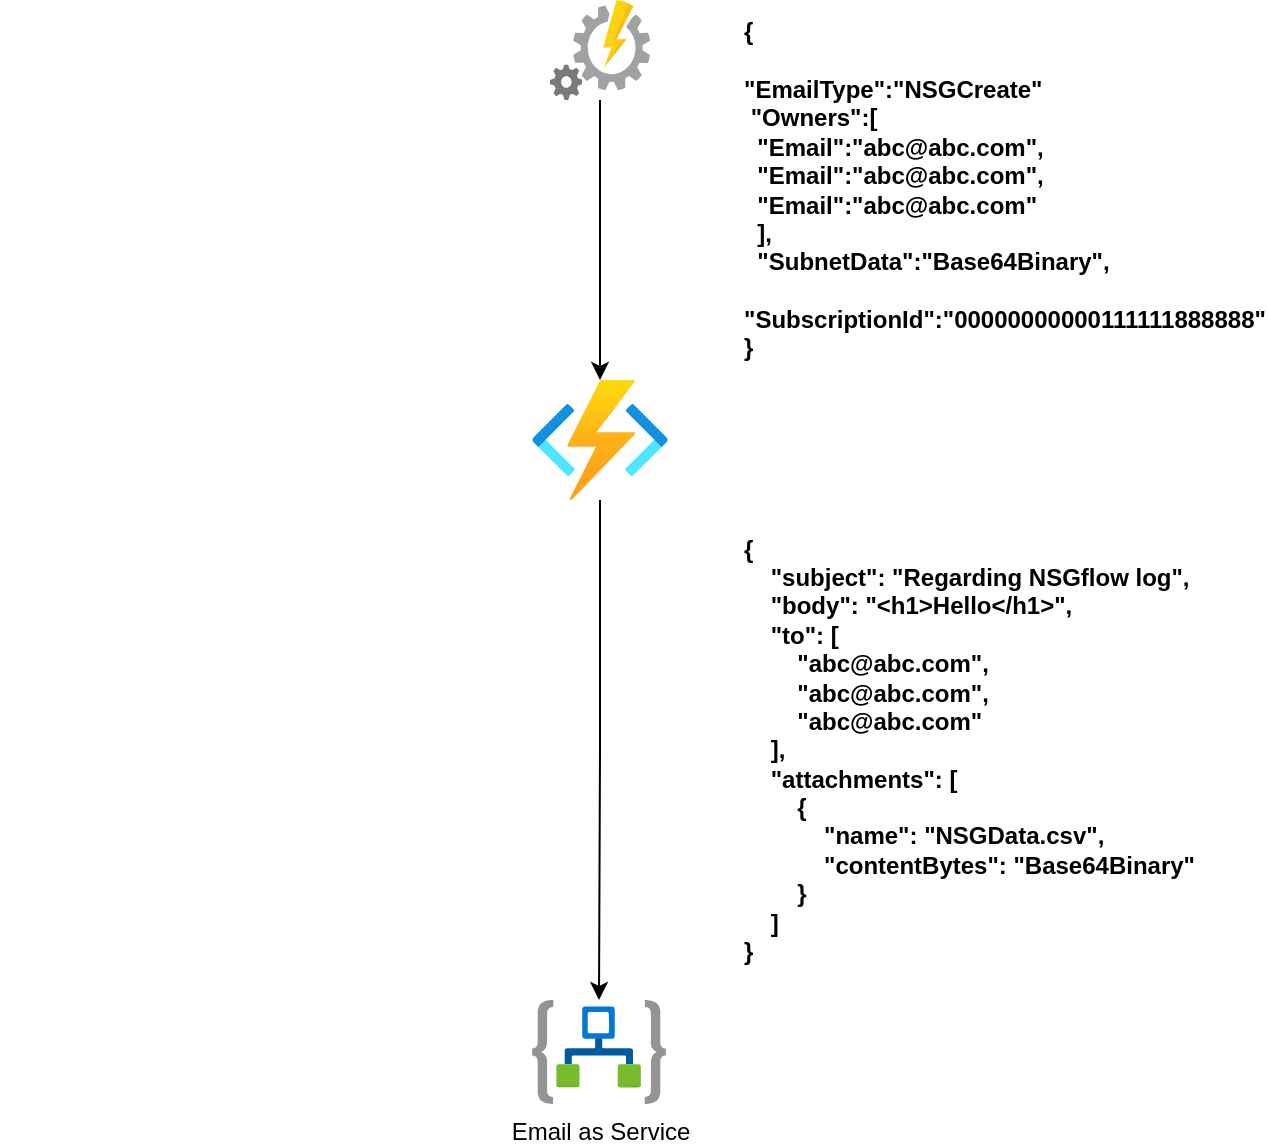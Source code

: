 <mxfile version="16.2.7" type="github">
  <diagram id="b_3Y4n0Fx20K8rA3rYmT" name="Page-1">
    <mxGraphModel dx="1038" dy="579" grid="1" gridSize="10" guides="1" tooltips="1" connect="1" arrows="1" fold="1" page="1" pageScale="1" pageWidth="850" pageHeight="1100" math="0" shadow="0">
      <root>
        <mxCell id="0" />
        <mxCell id="1" parent="0" />
        <mxCell id="GDKoYZEvUpjFV9IZn4DJ-7" style="edgeStyle=orthogonalEdgeStyle;rounded=0;orthogonalLoop=1;jettySize=auto;html=1;" edge="1" parent="1" source="GDKoYZEvUpjFV9IZn4DJ-1" target="GDKoYZEvUpjFV9IZn4DJ-6">
          <mxGeometry relative="1" as="geometry" />
        </mxCell>
        <mxCell id="GDKoYZEvUpjFV9IZn4DJ-1" value="" style="aspect=fixed;html=1;points=[];align=center;image;fontSize=12;image=img/lib/azure2/compute/Function_Apps.svg;" vertex="1" parent="1">
          <mxGeometry x="366" y="240" width="68" height="60" as="geometry" />
        </mxCell>
        <mxCell id="GDKoYZEvUpjFV9IZn4DJ-8" style="edgeStyle=orthogonalEdgeStyle;rounded=0;orthogonalLoop=1;jettySize=auto;html=1;" edge="1" parent="1" source="GDKoYZEvUpjFV9IZn4DJ-2" target="GDKoYZEvUpjFV9IZn4DJ-1">
          <mxGeometry relative="1" as="geometry" />
        </mxCell>
        <mxCell id="GDKoYZEvUpjFV9IZn4DJ-2" value="" style="sketch=0;aspect=fixed;html=1;points=[];align=center;image;fontSize=12;image=img/lib/mscae/Automation.svg;" vertex="1" parent="1">
          <mxGeometry x="375" y="50" width="50" height="50" as="geometry" />
        </mxCell>
        <mxCell id="GDKoYZEvUpjFV9IZn4DJ-5" value="&lt;div&gt;{&lt;/div&gt;&lt;div&gt;&amp;nbsp;&lt;/div&gt;&lt;div&gt;&quot;EmailType&quot;:&quot;NSGCreate&quot;&lt;/div&gt;&lt;div&gt;&amp;nbsp;&quot;Owners&quot;:[&lt;/div&gt;&lt;div&gt;&amp;nbsp; &quot;Email&quot;:&quot;abc@abc.com&quot;,&lt;/div&gt;&lt;div&gt;&amp;nbsp; &quot;Email&quot;:&quot;abc@abc.com&quot;,&lt;/div&gt;&lt;div&gt;&amp;nbsp; &quot;Email&quot;:&quot;abc@abc.com&quot;&lt;/div&gt;&lt;div&gt;&amp;nbsp; ],&lt;/div&gt;&lt;div&gt;&amp;nbsp; &quot;SubnetData&quot;:&quot;Base64Binary&quot;,&lt;/div&gt;&lt;div&gt;&amp;nbsp; &quot;SubscriptionId&quot;:&quot;00000000000111111888888&quot;&lt;/div&gt;&lt;div&gt;}&lt;/div&gt;" style="text;html=1;strokeColor=none;fillColor=none;align=left;verticalAlign=middle;whiteSpace=wrap;rounded=0;labelPosition=right;verticalLabelPosition=middle;fontStyle=1" vertex="1" parent="1">
          <mxGeometry x="410" y="130" width="60" height="30" as="geometry" />
        </mxCell>
        <mxCell id="GDKoYZEvUpjFV9IZn4DJ-6" value="Email as Service" style="aspect=fixed;html=1;points=[];align=center;image;fontSize=12;image=img/lib/azure2/integration/Logic_Apps.svg;" vertex="1" parent="1">
          <mxGeometry x="366" y="550" width="67" height="52" as="geometry" />
        </mxCell>
        <mxCell id="GDKoYZEvUpjFV9IZn4DJ-10" value="&lt;div&gt;{&lt;/div&gt;&lt;div&gt;&amp;nbsp; &amp;nbsp; &quot;subject&quot;: &quot;Regarding NSGflow log&quot;,&lt;/div&gt;&lt;div&gt;&amp;nbsp; &amp;nbsp; &quot;body&quot;: &quot;&amp;lt;h1&amp;gt;Hello&amp;lt;/h1&amp;gt;&quot;,&lt;/div&gt;&lt;div&gt;&amp;nbsp; &amp;nbsp; &quot;to&quot;: [&lt;/div&gt;&lt;div&gt;&amp;nbsp; &amp;nbsp; &amp;nbsp; &amp;nbsp; &quot;abc@abc.com&quot;,&lt;/div&gt;&lt;div&gt;&amp;nbsp; &amp;nbsp; &amp;nbsp; &amp;nbsp; &quot;abc@abc.com&quot;,&lt;br&gt;&lt;/div&gt;&lt;div&gt;&amp;nbsp; &amp;nbsp; &amp;nbsp; &amp;nbsp; &quot;abc@abc.com&quot;&lt;/div&gt;&lt;div&gt;&amp;nbsp; &amp;nbsp; ],&lt;/div&gt;&lt;div&gt;&amp;nbsp; &amp;nbsp; &quot;attachments&quot;: [&lt;/div&gt;&lt;div&gt;&amp;nbsp; &amp;nbsp; &amp;nbsp; &amp;nbsp; {&lt;/div&gt;&lt;div&gt;&amp;nbsp; &amp;nbsp; &amp;nbsp; &amp;nbsp; &amp;nbsp; &amp;nbsp; &quot;name&quot;: &quot;NSGData.csv&quot;,&lt;/div&gt;&lt;div&gt;&amp;nbsp; &amp;nbsp; &amp;nbsp; &amp;nbsp; &amp;nbsp; &amp;nbsp; &quot;contentBytes&quot;: &quot;Base64Binary&quot;&lt;/div&gt;&lt;div&gt;&amp;nbsp; &amp;nbsp; &amp;nbsp; &amp;nbsp; }&lt;/div&gt;&lt;div&gt;&amp;nbsp; &amp;nbsp; ]&lt;/div&gt;&lt;div&gt;}&lt;/div&gt;" style="text;html=1;strokeColor=none;fillColor=none;align=left;verticalAlign=middle;whiteSpace=wrap;rounded=0;labelPosition=right;verticalLabelPosition=middle;fontStyle=1" vertex="1" parent="1">
          <mxGeometry x="100" y="350" width="370" height="150" as="geometry" />
        </mxCell>
      </root>
    </mxGraphModel>
  </diagram>
</mxfile>
